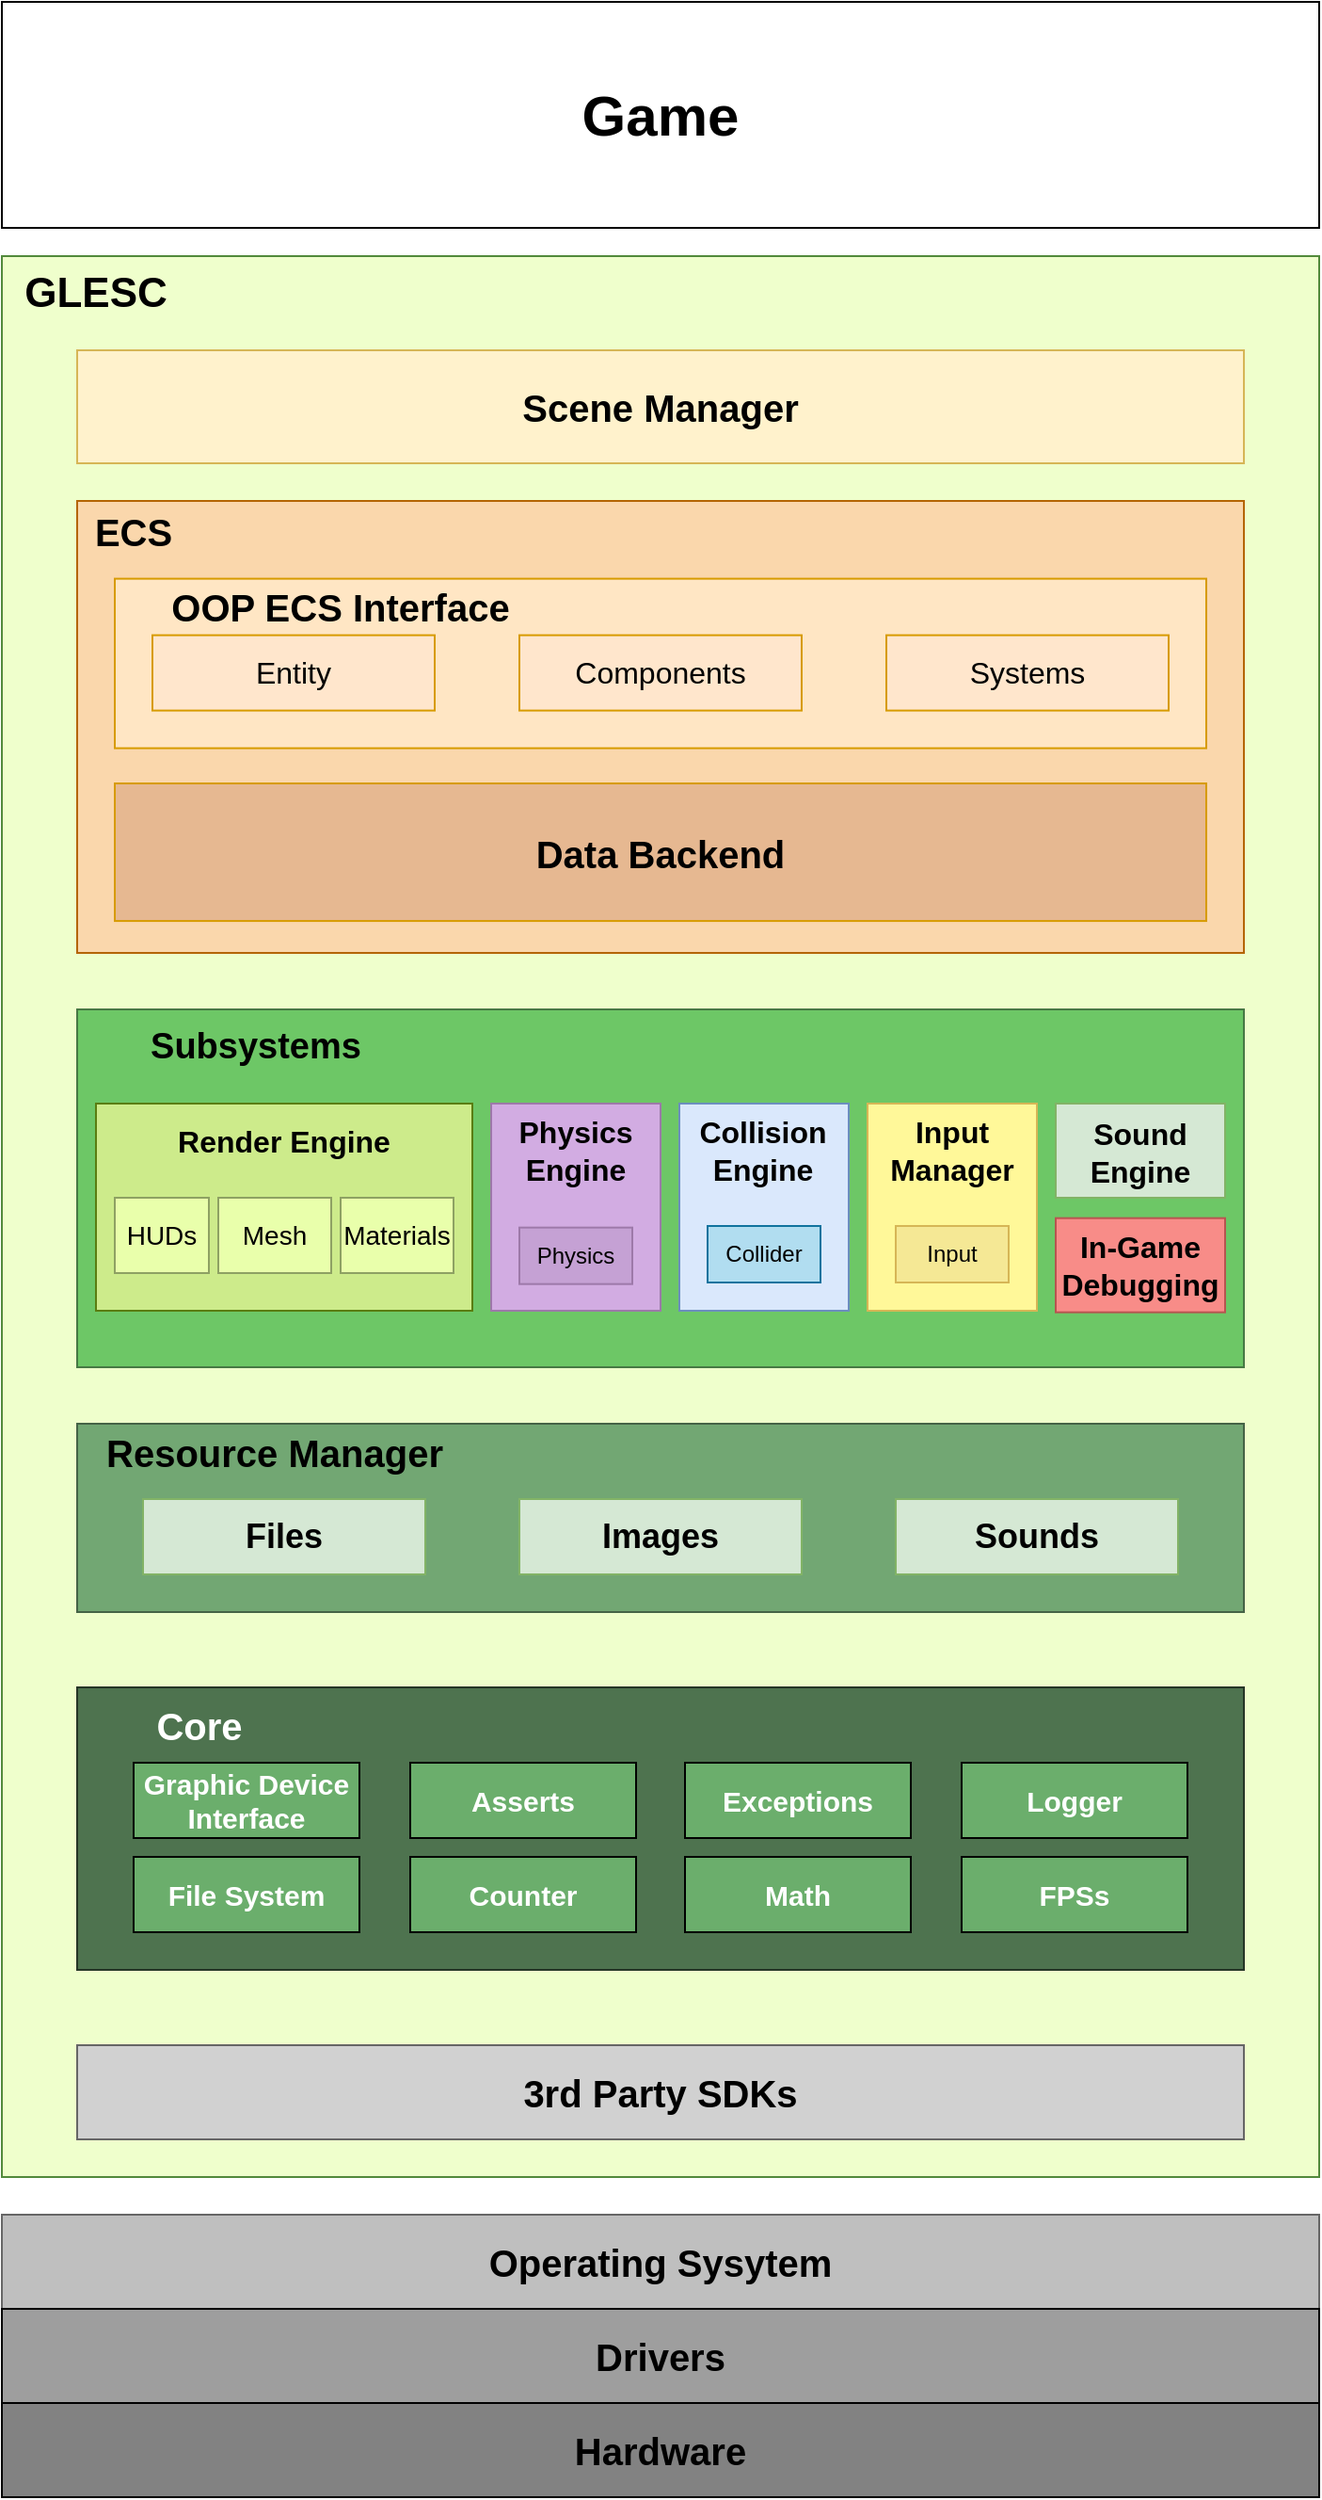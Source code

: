 <mxfile version="24.5.3" type="device">
  <diagram name="Página-1" id="2lp4uydA60VJKY2f_2jK">
    <mxGraphModel dx="2074" dy="1248" grid="1" gridSize="10" guides="1" tooltips="1" connect="1" arrows="1" fold="1" page="1" pageScale="1" pageWidth="827" pageHeight="1169" background="none" math="0" shadow="0">
      <root>
        <mxCell id="0" />
        <mxCell id="1" parent="0" />
        <mxCell id="alcw4WebK94FmhoN8eKG-5" value="Operating Sysytem" style="rounded=0;whiteSpace=wrap;html=1;gradientColor=none;fillColor=#bfbfbf;strokeColor=#666666;fontStyle=1;fontSize=20;shadow=0;glass=0;container=0;" parent="1" vertex="1">
          <mxGeometry x="80" y="1700" width="700" height="50" as="geometry" />
        </mxCell>
        <mxCell id="alcw4WebK94FmhoN8eKG-6" value="Drivers" style="rounded=0;whiteSpace=wrap;html=1;gradientColor=none;fillColor=#9E9E9E;fontStyle=1;fontSize=20;shadow=0;glass=0;container=0;" parent="1" vertex="1">
          <mxGeometry x="80" y="1750" width="700" height="50" as="geometry" />
        </mxCell>
        <mxCell id="alcw4WebK94FmhoN8eKG-7" value="Hardware" style="rounded=0;whiteSpace=wrap;html=1;gradientColor=none;fillColor=#828282;fontStyle=1;fontSize=20;shadow=0;glass=0;container=0;" parent="1" vertex="1">
          <mxGeometry x="80" y="1800" width="700" height="50" as="geometry" />
        </mxCell>
        <mxCell id="47" value="" style="group;verticalAlign=middle;rounded=0;shadow=0;glass=0;" parent="1" vertex="1" connectable="0">
          <mxGeometry x="80" y="525" width="700" height="120" as="geometry" />
        </mxCell>
        <mxCell id="lonjhoGg8wPurpXXjPY--8" value="&lt;b&gt;&lt;font style=&quot;font-size: 30px;&quot;&gt;Game&lt;/font&gt;&lt;/b&gt;" style="rounded=0;whiteSpace=wrap;html=1;shadow=0;glass=0;strokeWidth=1;" parent="47" vertex="1">
          <mxGeometry width="700" height="120" as="geometry" />
        </mxCell>
        <mxCell id="lonjhoGg8wPurpXXjPY--60" value="" style="rounded=0;whiteSpace=wrap;html=1;fillColor=#efffcc;strokeColor=#528a3c;shadow=0;glass=0;container=0;" parent="1" vertex="1">
          <mxGeometry x="80" y="660" width="700" height="1020" as="geometry" />
        </mxCell>
        <mxCell id="alcw4WebK94FmhoN8eKG-15" value="" style="rounded=0;whiteSpace=wrap;html=1;fillColor=#6dc766;strokeColor=#477944;shadow=0;glass=0;container=0;" parent="1" vertex="1">
          <mxGeometry x="120" y="1060" width="620" height="190" as="geometry" />
        </mxCell>
        <mxCell id="alcw4WebK94FmhoN8eKG-17" value="&lt;font style=&quot;font-size: 19px;&quot;&gt;Subsystems&lt;/font&gt;" style="text;html=1;strokeColor=none;fillColor=none;align=center;verticalAlign=middle;whiteSpace=wrap;rounded=0;fontStyle=1;fontSize=14;shadow=0;glass=0;container=0;" parent="1" vertex="1">
          <mxGeometry x="120" y="1060" width="190" height="40" as="geometry" />
        </mxCell>
        <mxCell id="lonjhoGg8wPurpXXjPY--36" value="" style="rounded=0;whiteSpace=wrap;html=1;fillColor=#D2ACE2;strokeColor=#9D79A9;shadow=0;glass=0;container=0;" parent="1" vertex="1">
          <mxGeometry x="340" y="1110" width="90" height="110" as="geometry" />
        </mxCell>
        <mxCell id="lonjhoGg8wPurpXXjPY--40" value="&lt;font style=&quot;font-size: 16px;&quot;&gt;Physics Engine&lt;/font&gt;" style="text;html=1;strokeColor=none;fillColor=none;align=center;verticalAlign=middle;whiteSpace=wrap;rounded=0;fontSize=16;fontStyle=1;shadow=0;glass=0;container=0;" parent="1" vertex="1">
          <mxGeometry x="340" y="1115" width="90" height="40.833" as="geometry" />
        </mxCell>
        <mxCell id="57" value="&lt;font style=&quot;font-size: 12px;&quot;&gt;Physics&lt;/font&gt;" style="rounded=0;whiteSpace=wrap;html=1;fillColor=#C5A1D4;strokeColor=#9D79A9;shadow=0;glass=0;container=0;" parent="1" vertex="1">
          <mxGeometry x="354.999" y="1175.83" width="60" height="30" as="geometry" />
        </mxCell>
        <mxCell id="66" value="" style="rounded=0;whiteSpace=wrap;html=1;fillColor=#d5e8d4;strokeColor=#82b366;shadow=0;glass=0;container=0;" parent="1" vertex="1">
          <mxGeometry x="640" y="1110" width="90" height="50" as="geometry" />
        </mxCell>
        <mxCell id="67" value="&lt;font style=&quot;font-size: 16px;&quot;&gt;Sound&lt;br style=&quot;font-size: 16px;&quot;&gt;Engine&lt;br style=&quot;font-size: 16px;&quot;&gt;&lt;/font&gt;" style="text;html=1;strokeColor=none;fillColor=none;align=center;verticalAlign=middle;whiteSpace=wrap;rounded=0;fontSize=16;fontStyle=1;shadow=0;glass=0;container=0;" parent="1" vertex="1">
          <mxGeometry x="640" y="1115.83" width="90" height="40" as="geometry" />
        </mxCell>
        <mxCell id="34" value="" style="group;fillColor=#dae8fc;strokeColor=#6c8ebf;container=0;" parent="1" vertex="1" connectable="0">
          <mxGeometry x="440" y="1110" width="90" height="110" as="geometry" />
        </mxCell>
        <mxCell id="31" value="&lt;font style=&quot;font-size: 16px;&quot;&gt;Collision Engine&lt;/font&gt;" style="text;html=1;strokeColor=none;fillColor=none;align=center;verticalAlign=middle;whiteSpace=wrap;rounded=0;fontSize=16;fontStyle=1;shadow=0;glass=0;container=0;" parent="1" vertex="1">
          <mxGeometry x="442.435" y="1115" width="85.134" height="40" as="geometry" />
        </mxCell>
        <mxCell id="35" value="Collider" style="rounded=0;whiteSpace=wrap;html=1;fillColor=#b1ddf0;strokeColor=#10739e;container=0;" parent="1" vertex="1">
          <mxGeometry x="454.999" y="1175" width="60" height="30" as="geometry" />
        </mxCell>
        <mxCell id="lonjhoGg8wPurpXXjPY--58" value="" style="rounded=0;whiteSpace=wrap;html=1;fillColor=#F88C88;strokeColor=#b85450;shadow=0;glass=0;container=0;" parent="1" vertex="1">
          <mxGeometry x="640" y="1170.83" width="90" height="50" as="geometry" />
        </mxCell>
        <mxCell id="lonjhoGg8wPurpXXjPY--59" value="&lt;font style=&quot;font-size: 16px;&quot;&gt;In-Game Debugging&lt;/font&gt;" style="text;html=1;strokeColor=none;fillColor=none;align=center;verticalAlign=middle;whiteSpace=wrap;rounded=0;fontSize=16;fontStyle=1;shadow=0;glass=0;container=0;" parent="1" vertex="1">
          <mxGeometry x="640" y="1175.83" width="90" height="40" as="geometry" />
        </mxCell>
        <mxCell id="lonjhoGg8wPurpXXjPY--37" value="" style="rounded=0;whiteSpace=wrap;html=1;fillColor=#FFF899;strokeColor=#d6b656;gradientColor=none;shadow=0;glass=0;container=0;" parent="1" vertex="1">
          <mxGeometry x="540" y="1110" width="90" height="110" as="geometry" />
        </mxCell>
        <mxCell id="lonjhoGg8wPurpXXjPY--39" value="&lt;span style=&quot;font-size: 16px;&quot;&gt;&lt;font style=&quot;font-size: 16px;&quot;&gt;Input Manager&lt;/font&gt;&lt;/span&gt;" style="text;html=1;strokeColor=none;fillColor=none;align=center;verticalAlign=middle;whiteSpace=wrap;rounded=0;fontSize=16;shadow=0;glass=0;container=0;fontStyle=1" parent="1" vertex="1">
          <mxGeometry x="542.25" y="1115" width="85.5" height="40" as="geometry" />
        </mxCell>
        <mxCell id="61" value="Input" style="rounded=0;whiteSpace=wrap;html=1;fillColor=#F5E895;strokeColor=#d6b656;shadow=0;glass=0;gradientColor=none;container=0;" parent="1" vertex="1">
          <mxGeometry x="554.997" y="1175" width="60" height="30" as="geometry" />
        </mxCell>
        <mxCell id="lonjhoGg8wPurpXXjPY--35" value="" style="rounded=0;whiteSpace=wrap;html=1;fillColor=#cdeb8b;strokeColor=#5A7D10;shadow=0;glass=0;container=0;" parent="1" vertex="1">
          <mxGeometry x="130" y="1110" width="200" height="110" as="geometry" />
        </mxCell>
        <mxCell id="lonjhoGg8wPurpXXjPY--41" value="&lt;font style=&quot;font-size: 16px;&quot;&gt;Render Engine&lt;/font&gt;" style="text;html=1;strokeColor=none;fillColor=none;align=center;verticalAlign=middle;whiteSpace=wrap;rounded=0;fontSize=16;fontStyle=1;shadow=0;glass=0;container=0;" parent="1" vertex="1">
          <mxGeometry x="130" y="1110" width="200" height="40.83" as="geometry" />
        </mxCell>
        <mxCell id="alcw4WebK94FmhoN8eKG-11" value="Mesh" style="rounded=0;whiteSpace=wrap;html=1;fillColor=#E9FFAB;strokeColor=#8EA163;shadow=0;glass=0;flipV=1;flipH=0;container=0;fontSize=14;" parent="1" vertex="1">
          <mxGeometry x="195" y="1160" width="60" height="40" as="geometry" />
        </mxCell>
        <mxCell id="37" value="HUDs" style="rounded=0;whiteSpace=wrap;html=1;fillColor=#E9FFAB;strokeColor=#8EA163;shadow=0;glass=0;flipV=1;flipH=0;container=0;fontSize=14;" parent="1" vertex="1">
          <mxGeometry x="140" y="1160" width="50" height="40" as="geometry" />
        </mxCell>
        <mxCell id="63" value="Materials" style="rounded=0;whiteSpace=wrap;html=1;fillColor=#E9FFAB;strokeColor=#8EA163;shadow=0;glass=0;flipV=1;flipH=0;container=0;fontSize=14;" parent="1" vertex="1">
          <mxGeometry x="260" y="1160" width="60" height="40" as="geometry" />
        </mxCell>
        <mxCell id="alcw4WebK94FmhoN8eKG-10" value="" style="rounded=0;whiteSpace=wrap;html=1;fontSize=14;fontStyle=1;fillColor=#72a773;strokeColor=#456346;gradientColor=none;shadow=0;glass=0;container=0;" parent="1" vertex="1">
          <mxGeometry x="120" y="1280" width="620" height="100" as="geometry" />
        </mxCell>
        <mxCell id="42" value="&lt;font style=&quot;font-size: 18px;&quot;&gt;Files&lt;/font&gt;" style="rounded=0;whiteSpace=wrap;html=1;fillColor=#d5e8d4;strokeColor=#82b366;flipV=1;flipH=0;aspect=fixed;container=0;fontStyle=1" parent="1" vertex="1">
          <mxGeometry x="155" y="1320" width="150" height="40" as="geometry" />
        </mxCell>
        <mxCell id="43" value="&lt;font style=&quot;font-size: 20px;&quot;&gt;Resource Manager&lt;/font&gt;" style="text;html=1;strokeColor=none;fillColor=none;align=center;verticalAlign=middle;whiteSpace=wrap;rounded=0;fontStyle=1;fontSize=14;shadow=0;glass=0;container=0;" parent="1" vertex="1">
          <mxGeometry x="120" y="1280" width="210" height="30" as="geometry" />
        </mxCell>
        <mxCell id="44" value="&lt;font style=&quot;font-size: 18px;&quot;&gt;Images&lt;/font&gt;" style="rounded=0;whiteSpace=wrap;html=1;fillColor=#d5e8d4;strokeColor=#82b366;flipV=1;flipH=0;aspect=fixed;container=0;fontStyle=1" parent="1" vertex="1">
          <mxGeometry x="355" y="1320" width="150" height="40" as="geometry" />
        </mxCell>
        <mxCell id="46" value="&lt;font style=&quot;font-size: 18px;&quot;&gt;Sounds&lt;/font&gt;" style="rounded=0;whiteSpace=wrap;html=1;fillColor=#d5e8d4;strokeColor=#82b366;flipV=1;flipH=0;aspect=fixed;container=0;fontStyle=1" parent="1" vertex="1">
          <mxGeometry x="555" y="1320" width="150" height="40" as="geometry" />
        </mxCell>
        <mxCell id="j-1yReXvPn5osgzlhJqz-2" value="" style="rounded=0;whiteSpace=wrap;html=1;fontSize=14;fontStyle=1;fillColor=#4E734F;strokeColor=#253626;gradientColor=none;shadow=0;glass=0;fontColor=#ffffff;container=0;" parent="1" vertex="1">
          <mxGeometry x="120" y="1420" width="620" height="150" as="geometry" />
        </mxCell>
        <mxCell id="j-1yReXvPn5osgzlhJqz-12" value="&lt;b&gt;&lt;font color=&quot;#ffffff&quot; style=&quot;font-size: 20px;&quot;&gt;Core&lt;/font&gt;&lt;/b&gt;" style="text;html=1;strokeColor=none;fillColor=none;align=center;verticalAlign=middle;whiteSpace=wrap;rounded=0;container=0;" parent="1" vertex="1">
          <mxGeometry x="120" y="1420" width="130" height="40" as="geometry" />
        </mxCell>
        <mxCell id="j-1yReXvPn5osgzlhJqz-14" value="Asserts" style="rounded=0;whiteSpace=wrap;html=1;fillColor=#6bae6c;fontColor=#ffffff;fontSize=15;flipV=1;flipH=1;container=0;fontStyle=1" parent="1" vertex="1">
          <mxGeometry x="297" y="1460" width="120" height="40" as="geometry" />
        </mxCell>
        <mxCell id="j-1yReXvPn5osgzlhJqz-16" value="Exceptions" style="rounded=0;whiteSpace=wrap;html=1;fillColor=#6bae6c;fontColor=#ffffff;fontSize=15;flipV=1;flipH=1;container=0;fontStyle=1" parent="1" vertex="1">
          <mxGeometry x="443" y="1460" width="120" height="40" as="geometry" />
        </mxCell>
        <mxCell id="j-1yReXvPn5osgzlhJqz-17" value="Logger" style="rounded=0;whiteSpace=wrap;html=1;fillColor=#6bae6c;fontColor=#ffffff;fontSize=15;flipV=1;flipH=1;container=0;fontStyle=1" parent="1" vertex="1">
          <mxGeometry x="590" y="1460" width="120" height="40" as="geometry" />
        </mxCell>
        <mxCell id="38" value="Counter" style="rounded=0;whiteSpace=wrap;html=1;fillColor=#6bae6c;fontColor=#ffffff;fontSize=15;flipV=1;flipH=1;container=0;fontStyle=1" parent="1" vertex="1">
          <mxGeometry x="297" y="1510" width="120" height="40" as="geometry" />
        </mxCell>
        <mxCell id="39" value="FPSs" style="rounded=0;whiteSpace=wrap;html=1;fillColor=#6bae6c;fontColor=#ffffff;fontSize=15;flipV=1;flipH=1;container=0;fontStyle=1" parent="1" vertex="1">
          <mxGeometry x="590" y="1510" width="120" height="40" as="geometry" />
        </mxCell>
        <mxCell id="40" value="File System" style="rounded=0;whiteSpace=wrap;html=1;fillColor=#6bae6c;fontColor=#ffffff;fontSize=15;flipV=1;flipH=1;container=0;fontStyle=1" parent="1" vertex="1">
          <mxGeometry x="150" y="1510" width="120" height="40" as="geometry" />
        </mxCell>
        <mxCell id="64" value="Graphic Device Interface" style="rounded=0;whiteSpace=wrap;html=1;fillColor=#6bae6c;fontColor=#ffffff;fontSize=15;flipV=1;flipH=1;container=0;fontStyle=1" parent="1" vertex="1">
          <mxGeometry x="150" y="1460" width="120" height="40" as="geometry" />
        </mxCell>
        <mxCell id="lonjhoGg8wPurpXXjPY--61" value="GLESC" style="text;html=1;strokeColor=none;fillColor=none;align=center;verticalAlign=middle;whiteSpace=wrap;rounded=0;fontStyle=1;fontSize=22;shadow=0;glass=0;container=0;" parent="1" vertex="1">
          <mxGeometry x="80" y="660" width="100" height="40" as="geometry" />
        </mxCell>
        <mxCell id="alcw4WebK94FmhoN8eKG-3" value="&lt;b style=&quot;border-color: var(--border-color); font-size: 20px;&quot;&gt;3rd Party SDKs&lt;/b&gt;" style="rounded=0;whiteSpace=wrap;html=1;fillColor=#D1D1D1;strokeColor=#666666;gradientColor=none;shadow=0;glass=0;container=0;fontSize=20;" parent="1" vertex="1">
          <mxGeometry x="120" y="1610" width="620" height="50" as="geometry" />
        </mxCell>
        <mxCell id="tVpxn9N2L3_aNc_n9CKE-77" value="&lt;b&gt;&lt;font style=&quot;font-size: 20px;&quot;&gt;Scene Manager&lt;/font&gt;&lt;/b&gt;" style="rounded=0;whiteSpace=wrap;html=1;fillColor=#fff2cc;strokeColor=#d6b656;" parent="1" vertex="1">
          <mxGeometry x="120" y="710" width="620" height="60" as="geometry" />
        </mxCell>
        <mxCell id="tVpxn9N2L3_aNc_n9CKE-78" value="" style="group;fontSize=12;" parent="1" vertex="1" connectable="0">
          <mxGeometry x="120" y="790" width="620" height="240" as="geometry" />
        </mxCell>
        <mxCell id="lonjhoGg8wPurpXXjPY--7" value="" style="rounded=0;whiteSpace=wrap;html=1;strokeColor=#b46504;fillColor=#fad7ac;strokeWidth=1;shadow=0;glass=0;container=0;" parent="tVpxn9N2L3_aNc_n9CKE-78" vertex="1">
          <mxGeometry width="620" height="240" as="geometry" />
        </mxCell>
        <mxCell id="lonjhoGg8wPurpXXjPY--6" value="ECS" style="text;html=1;strokeColor=none;fillColor=none;align=center;verticalAlign=middle;whiteSpace=wrap;rounded=0;fontStyle=1;fontSize=20;shadow=0;glass=0;container=0;" parent="tVpxn9N2L3_aNc_n9CKE-78" vertex="1">
          <mxGeometry width="60" height="31.304" as="geometry" />
        </mxCell>
        <mxCell id="15" value="" style="rounded=0;whiteSpace=wrap;html=1;strokeColor=#d79b00;fillColor=#FFE6C4;fillStyle=auto;strokeWidth=1;shadow=0;glass=0;container=0;" parent="tVpxn9N2L3_aNc_n9CKE-78" vertex="1">
          <mxGeometry x="20" y="41.3" width="580" height="90" as="geometry" />
        </mxCell>
        <mxCell id="50" value="&lt;font style=&quot;font-size: 20px;&quot;&gt;OOP ECS Interface&lt;/font&gt;" style="text;html=1;strokeColor=none;fillColor=none;align=center;verticalAlign=middle;whiteSpace=wrap;rounded=0;fontStyle=1;fontSize=20;shadow=0;glass=0;fontColor=#000000;container=0;" parent="tVpxn9N2L3_aNc_n9CKE-78" vertex="1">
          <mxGeometry x="20" y="41.3" width="240" height="30" as="geometry" />
        </mxCell>
        <mxCell id="52" value="&lt;span style=&quot;font-weight: 700;&quot;&gt;&lt;font style=&quot;font-size: 20px;&quot;&gt;Data Backend&lt;/font&gt;&lt;/span&gt;" style="rounded=0;whiteSpace=wrap;html=1;strokeColor=#d79b00;fillColor=#E6B891;fontColor=default;fillStyle=auto;strokeWidth=1;shadow=0;glass=0;container=0;" parent="tVpxn9N2L3_aNc_n9CKE-78" vertex="1">
          <mxGeometry x="20" y="150.002" width="580" height="73.043" as="geometry" />
        </mxCell>
        <mxCell id="22" value="Systems" style="rounded=0;whiteSpace=wrap;html=1;fillColor=#ffe6cc;strokeColor=#d79b00;shadow=0;glass=0;container=0;fontSize=16;" parent="tVpxn9N2L3_aNc_n9CKE-78" vertex="1">
          <mxGeometry x="430" y="71.3" width="150" height="40" as="geometry" />
        </mxCell>
        <mxCell id="20" value="Entity" style="rounded=0;whiteSpace=wrap;html=1;fillColor=#ffe6cc;strokeColor=#d79b00;shadow=0;glass=0;container=0;fontSize=16;" parent="tVpxn9N2L3_aNc_n9CKE-78" vertex="1">
          <mxGeometry x="40" y="71.3" width="150" height="40" as="geometry" />
        </mxCell>
        <mxCell id="51" value="Components" style="rounded=0;whiteSpace=wrap;html=1;fillColor=#ffe6cc;strokeColor=#d79b00;shadow=0;glass=0;container=0;fontSize=16;" parent="tVpxn9N2L3_aNc_n9CKE-78" vertex="1">
          <mxGeometry x="235" y="71.3" width="150" height="40" as="geometry" />
        </mxCell>
        <mxCell id="ZyxV_tgsOQ_WLlqqSL9n-67" value="Math" style="rounded=0;whiteSpace=wrap;html=1;fillColor=#6bae6c;fontColor=#ffffff;fontSize=15;flipV=1;flipH=1;container=0;fontStyle=1" vertex="1" parent="1">
          <mxGeometry x="443" y="1510" width="120" height="40" as="geometry" />
        </mxCell>
      </root>
    </mxGraphModel>
  </diagram>
</mxfile>
